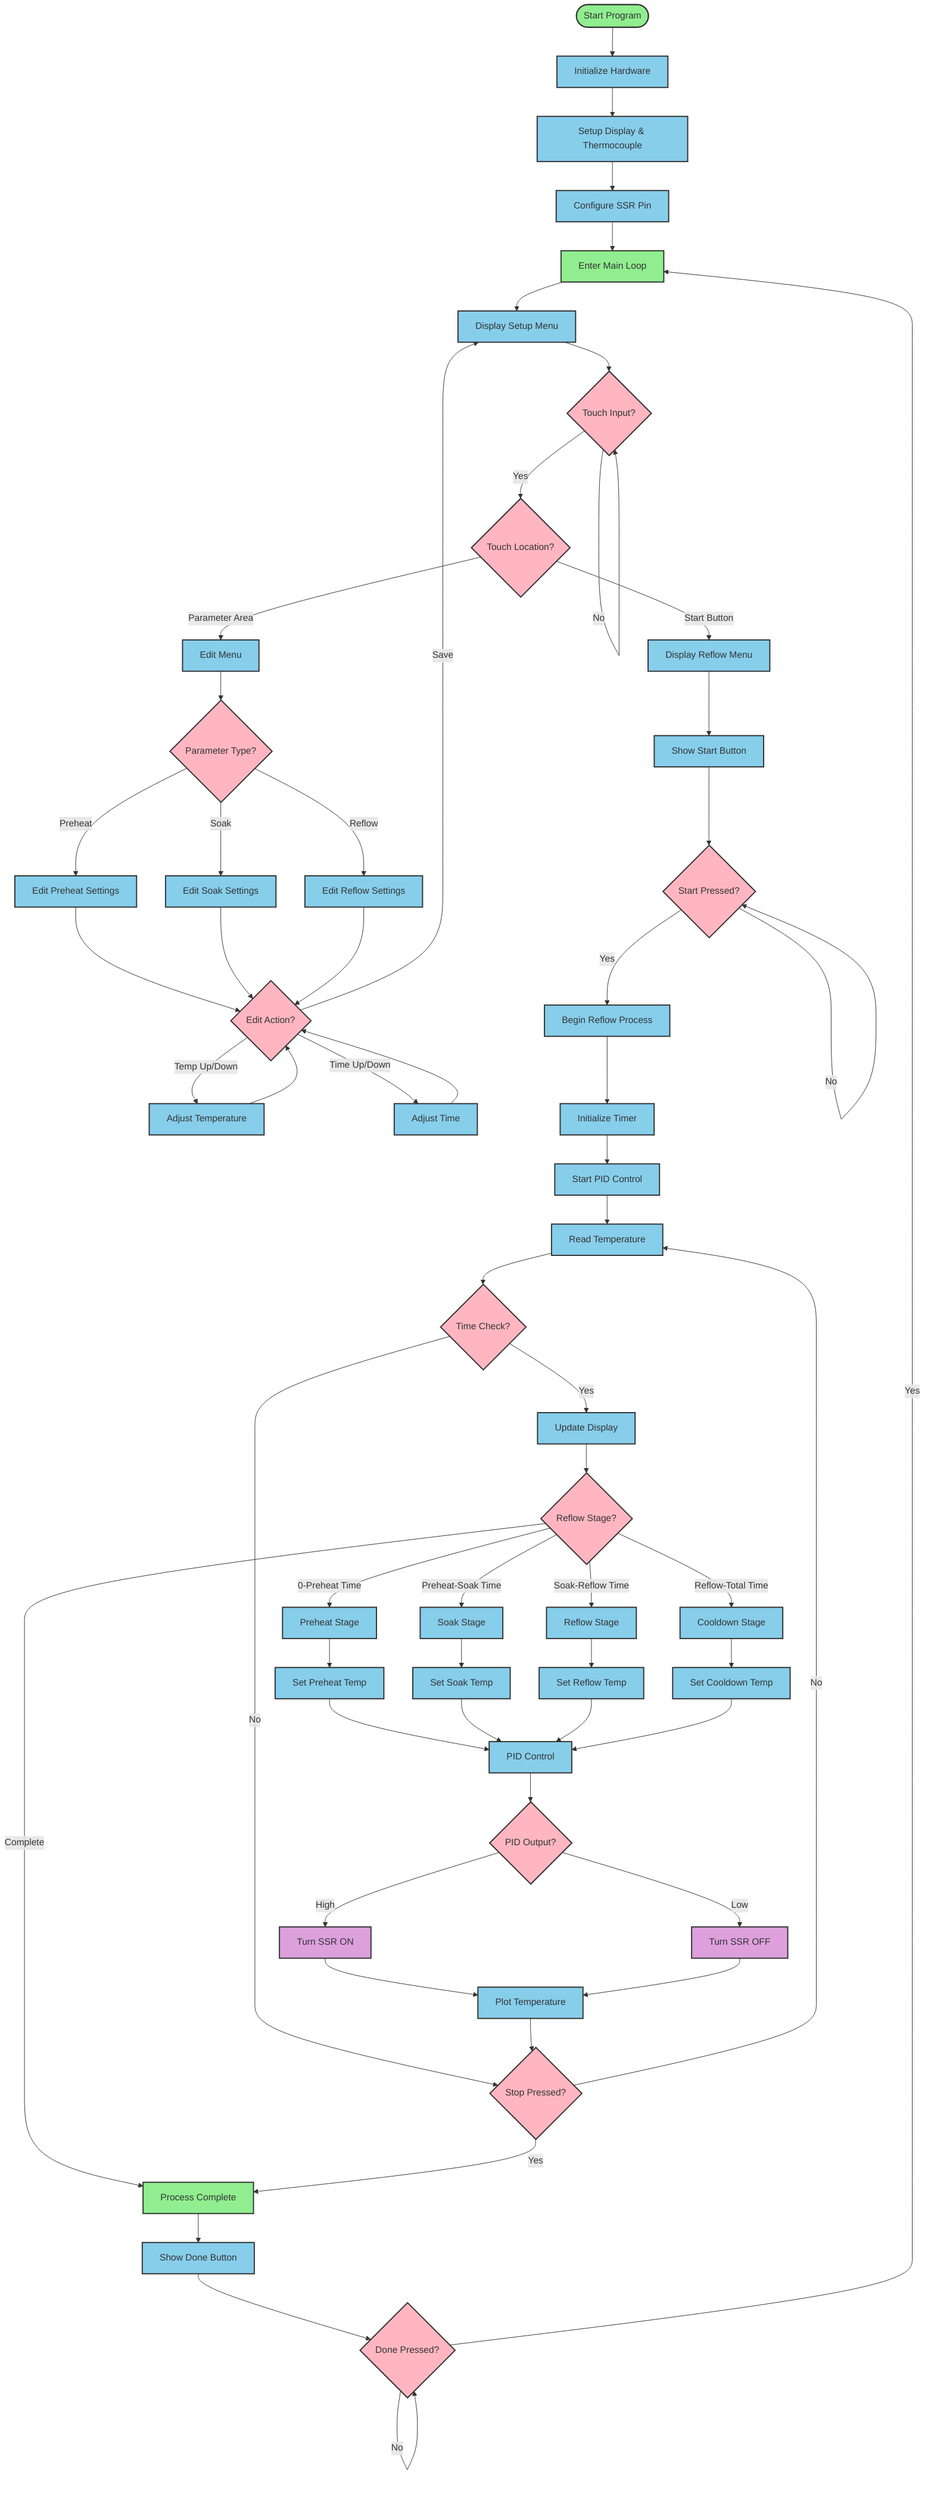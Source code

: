 flowchart TD
    A([Start Program]) --> B[Initialize Hardware]
    B --> C[Setup Display & Thermocouple]
    C --> D[Configure SSR Pin]
    D --> E[Enter Main Loop]
    
    E --> F[Display Setup Menu]
    F --> G{Touch Input?}
    G -->|No| G
    G -->|Yes| H{Touch Location?}
    
    H -->|Parameter Area| I[Edit Menu]
    H -->|Start Button| Q[Display Reflow Menu]
    
    I --> J{Parameter Type?}
    J -->|Preheat| K[Edit Preheat Settings]
    J -->|Soak| L[Edit Soak Settings]
    J -->|Reflow| M[Edit Reflow Settings]
    
    K --> N{Edit Action?}
    L --> N
    M --> N
    N -->|Temp Up/Down| O[Adjust Temperature]
    N -->|Time Up/Down| P[Adjust Time]
    N -->|Save| F
    
    O --> N
    P --> N
    
    Q --> R[Show Start Button]
    R --> S{Start Pressed?}
    S -->|No| S
    S -->|Yes| T[Begin Reflow Process]
    
    T --> U[Initialize Timer]
    U --> V[Start PID Control]
    V --> W[Read Temperature]
    W --> X{Time Check?}
    
    X -->|No| AA{Stop Pressed?}
    X -->|Yes| Y[Update Display]
    Y --> Z{Reflow Stage?}
    
    Z -->|0-Preheat Time| BB[Preheat Stage]
    Z -->|Preheat-Soak Time| CC[Soak Stage]
    Z -->|Soak-Reflow Time| DD[Reflow Stage]
    Z -->|Reflow-Total Time| EE[Cooldown Stage]
    Z -->|Complete| FF[Process Complete]
    
    BB --> GG[Set Preheat Temp]
    CC --> HH[Set Soak Temp]
    DD --> II[Set Reflow Temp]
    EE --> JJ[Set Cooldown Temp]
    
    GG --> KK[PID Control]
    HH --> KK
    II --> KK
    JJ --> KK
    
    KK --> LL{PID Output?}
    LL -->|High| MM[Turn SSR ON]
    LL -->|Low| NN[Turn SSR OFF]
    
    MM --> OO[Plot Temperature]
    NN --> OO
    OO --> AA
    
    AA -->|No| W
    AA -->|Yes| FF
    
    FF --> PP[Show Done Button]
    PP --> QQ{Done Pressed?}
    QQ -->|No| QQ
    QQ -->|Yes| E
    
    %% Styling
    classDef startEnd fill:#90EE90,stroke:#333,stroke-width:2px
    classDef process fill:#87CEEB,stroke:#333,stroke-width:2px
    classDef decision fill:#FFB6C1,stroke:#333,stroke-width:2px
    classDef control fill:#DDA0DD,stroke:#333,stroke-width:2px
    
    class A,E,FF startEnd
    class B,C,D,F,I,K,L,M,O,P,Q,R,T,U,V,W,Y,BB,CC,DD,EE,GG,HH,II,JJ,KK,OO,PP process
    class G,H,J,N,S,X,Z,LL,AA,QQ decision
    class MM,NN control